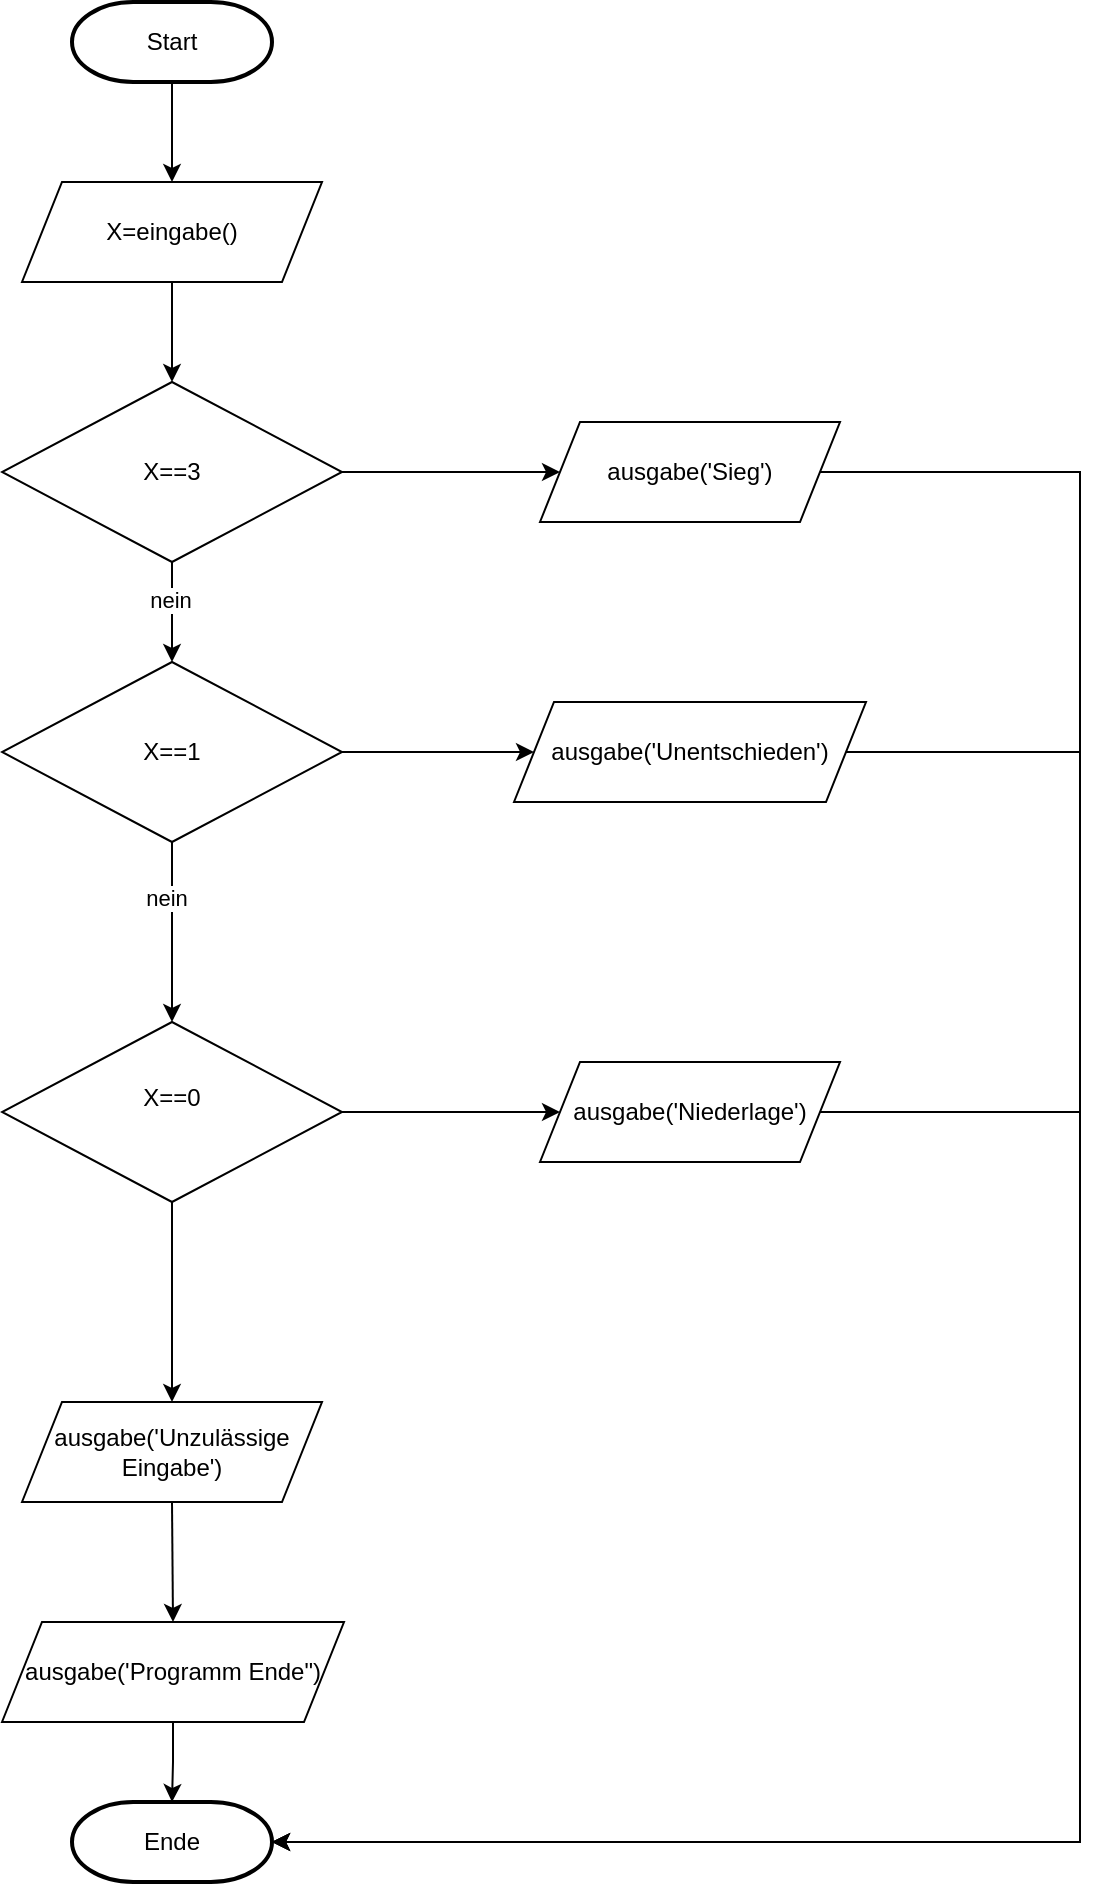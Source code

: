 <mxfile version="24.0.4" type="device">
  <diagram id="C5RBs43oDa-KdzZeNtuy" name="Page-1">
    <mxGraphModel dx="1389" dy="956" grid="1" gridSize="10" guides="1" tooltips="1" connect="1" arrows="1" fold="1" page="1" pageScale="1" pageWidth="827" pageHeight="1169" math="0" shadow="0">
      <root>
        <mxCell id="WIyWlLk6GJQsqaUBKTNV-0" />
        <mxCell id="WIyWlLk6GJQsqaUBKTNV-1" parent="WIyWlLk6GJQsqaUBKTNV-0" />
        <mxCell id="hfW2xwjo7nrQYyzOgWNQ-0" value="Start" style="strokeWidth=2;html=1;shape=mxgraph.flowchart.terminator;whiteSpace=wrap;" parent="WIyWlLk6GJQsqaUBKTNV-1" vertex="1">
          <mxGeometry x="56" y="40" width="100" height="40" as="geometry" />
        </mxCell>
        <mxCell id="hfW2xwjo7nrQYyzOgWNQ-1" value="X=eingabe()" style="shape=parallelogram;perimeter=parallelogramPerimeter;whiteSpace=wrap;html=1;fixedSize=1;" parent="WIyWlLk6GJQsqaUBKTNV-1" vertex="1">
          <mxGeometry x="31" y="130" width="150" height="50" as="geometry" />
        </mxCell>
        <mxCell id="hfW2xwjo7nrQYyzOgWNQ-2" value="X==3" style="rhombus;whiteSpace=wrap;html=1;" parent="WIyWlLk6GJQsqaUBKTNV-1" vertex="1">
          <mxGeometry x="21" y="230" width="170" height="90" as="geometry" />
        </mxCell>
        <mxCell id="hfW2xwjo7nrQYyzOgWNQ-3" value="ausgabe(&#39;Sieg&#39;)" style="shape=parallelogram;perimeter=parallelogramPerimeter;whiteSpace=wrap;html=1;fixedSize=1;" parent="WIyWlLk6GJQsqaUBKTNV-1" vertex="1">
          <mxGeometry x="290" y="250" width="150" height="50" as="geometry" />
        </mxCell>
        <mxCell id="hfW2xwjo7nrQYyzOgWNQ-4" value="" style="endArrow=classic;html=1;rounded=0;exitX=0.5;exitY=1;exitDx=0;exitDy=0;exitPerimeter=0;entryX=0.5;entryY=0;entryDx=0;entryDy=0;" parent="WIyWlLk6GJQsqaUBKTNV-1" source="hfW2xwjo7nrQYyzOgWNQ-0" target="hfW2xwjo7nrQYyzOgWNQ-1" edge="1">
          <mxGeometry width="50" height="50" relative="1" as="geometry">
            <mxPoint x="186" y="230" as="sourcePoint" />
            <mxPoint x="216" y="220" as="targetPoint" />
          </mxGeometry>
        </mxCell>
        <mxCell id="hfW2xwjo7nrQYyzOgWNQ-5" value="" style="endArrow=classic;html=1;rounded=0;exitX=0.5;exitY=1;exitDx=0;exitDy=0;entryX=0.5;entryY=0;entryDx=0;entryDy=0;" parent="WIyWlLk6GJQsqaUBKTNV-1" source="hfW2xwjo7nrQYyzOgWNQ-1" target="hfW2xwjo7nrQYyzOgWNQ-2" edge="1">
          <mxGeometry width="50" height="50" relative="1" as="geometry">
            <mxPoint x="116" y="90" as="sourcePoint" />
            <mxPoint x="116" y="140" as="targetPoint" />
          </mxGeometry>
        </mxCell>
        <mxCell id="hfW2xwjo7nrQYyzOgWNQ-6" value="" style="endArrow=classic;html=1;rounded=0;exitX=1;exitY=0.5;exitDx=0;exitDy=0;entryX=0;entryY=0.5;entryDx=0;entryDy=0;" parent="WIyWlLk6GJQsqaUBKTNV-1" source="hfW2xwjo7nrQYyzOgWNQ-2" target="hfW2xwjo7nrQYyzOgWNQ-3" edge="1">
          <mxGeometry width="50" height="50" relative="1" as="geometry">
            <mxPoint x="166" y="270" as="sourcePoint" />
            <mxPoint x="216" y="220" as="targetPoint" />
          </mxGeometry>
        </mxCell>
        <mxCell id="hfW2xwjo7nrQYyzOgWNQ-14" style="edgeStyle=orthogonalEdgeStyle;rounded=0;orthogonalLoop=1;jettySize=auto;html=1;" parent="WIyWlLk6GJQsqaUBKTNV-1" source="hfW2xwjo7nrQYyzOgWNQ-7" target="hfW2xwjo7nrQYyzOgWNQ-10" edge="1">
          <mxGeometry relative="1" as="geometry" />
        </mxCell>
        <mxCell id="hfW2xwjo7nrQYyzOgWNQ-16" value="nein" style="edgeLabel;html=1;align=center;verticalAlign=middle;resizable=0;points=[];" parent="hfW2xwjo7nrQYyzOgWNQ-14" vertex="1" connectable="0">
          <mxGeometry x="-0.39" y="-3" relative="1" as="geometry">
            <mxPoint as="offset" />
          </mxGeometry>
        </mxCell>
        <mxCell id="hfW2xwjo7nrQYyzOgWNQ-7" value="X==1" style="rhombus;whiteSpace=wrap;html=1;" parent="WIyWlLk6GJQsqaUBKTNV-1" vertex="1">
          <mxGeometry x="21" y="370" width="170" height="90" as="geometry" />
        </mxCell>
        <mxCell id="hfW2xwjo7nrQYyzOgWNQ-24" style="edgeStyle=orthogonalEdgeStyle;rounded=0;orthogonalLoop=1;jettySize=auto;html=1;exitX=1;exitY=0.5;exitDx=0;exitDy=0;" parent="WIyWlLk6GJQsqaUBKTNV-1" source="hfW2xwjo7nrQYyzOgWNQ-7" edge="1" target="hfW2xwjo7nrQYyzOgWNQ-8">
          <mxGeometry relative="1" as="geometry">
            <mxPoint x="240" y="450" as="targetPoint" />
          </mxGeometry>
        </mxCell>
        <mxCell id="hfW2xwjo7nrQYyzOgWNQ-8" value="ausgabe(&#39;Unentschieden&#39;)" style="shape=parallelogram;perimeter=parallelogramPerimeter;whiteSpace=wrap;html=1;fixedSize=1;" parent="WIyWlLk6GJQsqaUBKTNV-1" vertex="1">
          <mxGeometry x="277" y="390" width="176" height="50" as="geometry" />
        </mxCell>
        <mxCell id="hfW2xwjo7nrQYyzOgWNQ-10" value="X==0&lt;div&gt;&lt;br&gt;&lt;/div&gt;" style="rhombus;whiteSpace=wrap;html=1;" parent="WIyWlLk6GJQsqaUBKTNV-1" vertex="1">
          <mxGeometry x="21" y="550" width="170" height="90" as="geometry" />
        </mxCell>
        <mxCell id="hfW2xwjo7nrQYyzOgWNQ-11" value="ausgabe(&#39;Niederlage&#39;)" style="shape=parallelogram;perimeter=parallelogramPerimeter;whiteSpace=wrap;html=1;fixedSize=1;" parent="WIyWlLk6GJQsqaUBKTNV-1" vertex="1">
          <mxGeometry x="290" y="570" width="150" height="50" as="geometry" />
        </mxCell>
        <mxCell id="hfW2xwjo7nrQYyzOgWNQ-12" value="" style="endArrow=classic;html=1;rounded=0;" parent="WIyWlLk6GJQsqaUBKTNV-1" source="hfW2xwjo7nrQYyzOgWNQ-10" target="hfW2xwjo7nrQYyzOgWNQ-11" edge="1">
          <mxGeometry width="50" height="50" relative="1" as="geometry">
            <mxPoint x="593" y="474" as="sourcePoint" />
            <mxPoint x="643" y="424" as="targetPoint" />
          </mxGeometry>
        </mxCell>
        <mxCell id="hfW2xwjo7nrQYyzOgWNQ-13" value="" style="endArrow=classic;html=1;rounded=0;exitX=0.5;exitY=1;exitDx=0;exitDy=0;" parent="WIyWlLk6GJQsqaUBKTNV-1" source="hfW2xwjo7nrQYyzOgWNQ-2" target="hfW2xwjo7nrQYyzOgWNQ-7" edge="1">
          <mxGeometry width="50" height="50" relative="1" as="geometry">
            <mxPoint x="246" y="180" as="sourcePoint" />
            <mxPoint x="296" y="130" as="targetPoint" />
          </mxGeometry>
        </mxCell>
        <mxCell id="hfW2xwjo7nrQYyzOgWNQ-15" value="nein" style="edgeLabel;html=1;align=center;verticalAlign=middle;resizable=0;points=[];" parent="hfW2xwjo7nrQYyzOgWNQ-13" vertex="1" connectable="0">
          <mxGeometry x="-0.261" y="-1" relative="1" as="geometry">
            <mxPoint as="offset" />
          </mxGeometry>
        </mxCell>
        <mxCell id="hfW2xwjo7nrQYyzOgWNQ-17" value="ausgabe(&#39;Unzulässige Eingabe&#39;)" style="shape=parallelogram;perimeter=parallelogramPerimeter;whiteSpace=wrap;html=1;fixedSize=1;" parent="WIyWlLk6GJQsqaUBKTNV-1" vertex="1">
          <mxGeometry x="31" y="740" width="150" height="50" as="geometry" />
        </mxCell>
        <mxCell id="hfW2xwjo7nrQYyzOgWNQ-20" value="Ende" style="strokeWidth=2;html=1;shape=mxgraph.flowchart.terminator;whiteSpace=wrap;" parent="WIyWlLk6GJQsqaUBKTNV-1" vertex="1">
          <mxGeometry x="56" y="940" width="100" height="40" as="geometry" />
        </mxCell>
        <mxCell id="hfW2xwjo7nrQYyzOgWNQ-21" style="edgeStyle=orthogonalEdgeStyle;rounded=0;orthogonalLoop=1;jettySize=auto;html=1;" parent="WIyWlLk6GJQsqaUBKTNV-1" source="hfW2xwjo7nrQYyzOgWNQ-10" target="hfW2xwjo7nrQYyzOgWNQ-17" edge="1">
          <mxGeometry relative="1" as="geometry">
            <mxPoint x="60" y="680" as="sourcePoint" />
            <mxPoint x="110" y="720" as="targetPoint" />
          </mxGeometry>
        </mxCell>
        <mxCell id="EbEkuo4bApu0P3GOTTmp-2" value="" style="endArrow=classic;html=1;rounded=0;exitX=0.5;exitY=1;exitDx=0;exitDy=0;entryX=0.5;entryY=0;entryDx=0;entryDy=0;" edge="1" parent="WIyWlLk6GJQsqaUBKTNV-1" source="hfW2xwjo7nrQYyzOgWNQ-17" target="EbEkuo4bApu0P3GOTTmp-3">
          <mxGeometry width="50" height="50" relative="1" as="geometry">
            <mxPoint x="350" y="630" as="sourcePoint" />
            <mxPoint x="400" y="580" as="targetPoint" />
          </mxGeometry>
        </mxCell>
        <mxCell id="EbEkuo4bApu0P3GOTTmp-6" value="" style="edgeStyle=orthogonalEdgeStyle;rounded=0;orthogonalLoop=1;jettySize=auto;html=1;" edge="1" parent="WIyWlLk6GJQsqaUBKTNV-1" source="EbEkuo4bApu0P3GOTTmp-3" target="hfW2xwjo7nrQYyzOgWNQ-20">
          <mxGeometry relative="1" as="geometry" />
        </mxCell>
        <mxCell id="EbEkuo4bApu0P3GOTTmp-3" value="ausgabe(&#39;Programm Ende&quot;)" style="shape=parallelogram;perimeter=parallelogramPerimeter;whiteSpace=wrap;html=1;fixedSize=1;" vertex="1" parent="WIyWlLk6GJQsqaUBKTNV-1">
          <mxGeometry x="21" y="850" width="171" height="50" as="geometry" />
        </mxCell>
        <mxCell id="EbEkuo4bApu0P3GOTTmp-7" style="edgeStyle=orthogonalEdgeStyle;rounded=0;orthogonalLoop=1;jettySize=auto;html=1;entryX=1;entryY=0.5;entryDx=0;entryDy=0;entryPerimeter=0;" edge="1" parent="WIyWlLk6GJQsqaUBKTNV-1" source="hfW2xwjo7nrQYyzOgWNQ-3" target="hfW2xwjo7nrQYyzOgWNQ-20">
          <mxGeometry relative="1" as="geometry">
            <Array as="points">
              <mxPoint x="560" y="275" />
              <mxPoint x="560" y="960" />
            </Array>
          </mxGeometry>
        </mxCell>
        <mxCell id="EbEkuo4bApu0P3GOTTmp-8" style="edgeStyle=orthogonalEdgeStyle;rounded=0;orthogonalLoop=1;jettySize=auto;html=1;entryX=1;entryY=0.5;entryDx=0;entryDy=0;entryPerimeter=0;" edge="1" parent="WIyWlLk6GJQsqaUBKTNV-1" source="hfW2xwjo7nrQYyzOgWNQ-8" target="hfW2xwjo7nrQYyzOgWNQ-20">
          <mxGeometry relative="1" as="geometry">
            <Array as="points">
              <mxPoint x="560" y="415" />
              <mxPoint x="560" y="960" />
            </Array>
          </mxGeometry>
        </mxCell>
        <mxCell id="EbEkuo4bApu0P3GOTTmp-9" style="edgeStyle=orthogonalEdgeStyle;rounded=0;orthogonalLoop=1;jettySize=auto;html=1;entryX=1;entryY=0.5;entryDx=0;entryDy=0;entryPerimeter=0;" edge="1" parent="WIyWlLk6GJQsqaUBKTNV-1" source="hfW2xwjo7nrQYyzOgWNQ-11" target="hfW2xwjo7nrQYyzOgWNQ-20">
          <mxGeometry relative="1" as="geometry">
            <Array as="points">
              <mxPoint x="560" y="595" />
              <mxPoint x="560" y="960" />
            </Array>
          </mxGeometry>
        </mxCell>
      </root>
    </mxGraphModel>
  </diagram>
</mxfile>
